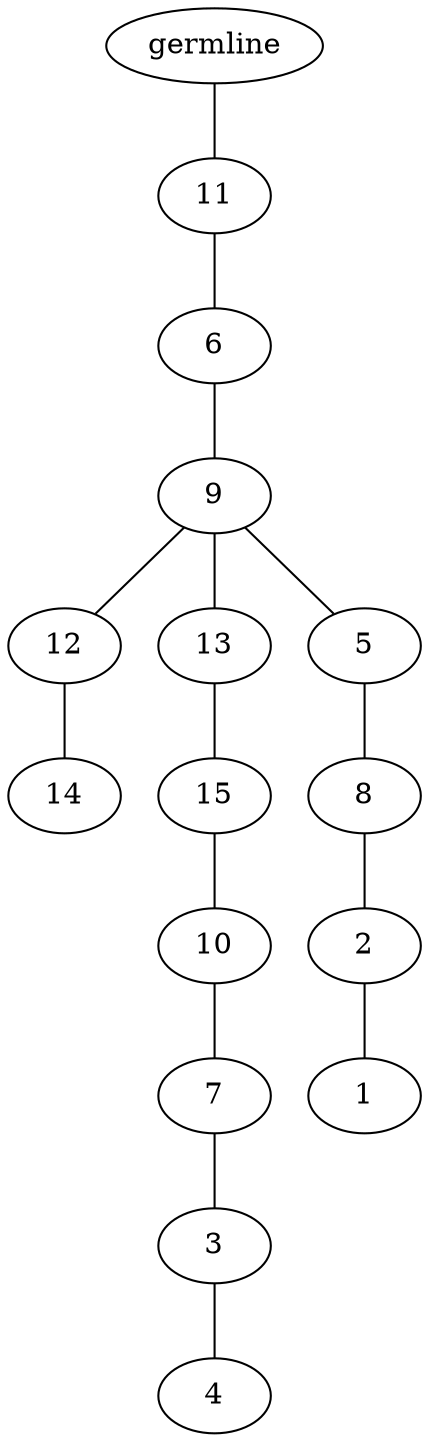 graph tree {
    "140012864585840" [label="germline"];
    "140012864369616" [label="11"];
    "140012864371776" [label="6"];
    "140012864369232" [label="9"];
    "140012864371584" [label="12"];
    "140012864369712" [label="14"];
    "140012864369904" [label="13"];
    "140012859223440" [label="15"];
    "140012859223488" [label="10"];
    "140012859220224" [label="7"];
    "140012859222288" [label="3"];
    "140012859221712" [label="4"];
    "140012864372160" [label="5"];
    "140012859220080" [label="8"];
    "140012859222480" [label="2"];
    "140012865077552" [label="1"];
    "140012864585840" -- "140012864369616";
    "140012864369616" -- "140012864371776";
    "140012864371776" -- "140012864369232";
    "140012864369232" -- "140012864371584";
    "140012864369232" -- "140012864369904";
    "140012864369232" -- "140012864372160";
    "140012864371584" -- "140012864369712";
    "140012864369904" -- "140012859223440";
    "140012859223440" -- "140012859223488";
    "140012859223488" -- "140012859220224";
    "140012859220224" -- "140012859222288";
    "140012859222288" -- "140012859221712";
    "140012864372160" -- "140012859220080";
    "140012859220080" -- "140012859222480";
    "140012859222480" -- "140012865077552";
}
